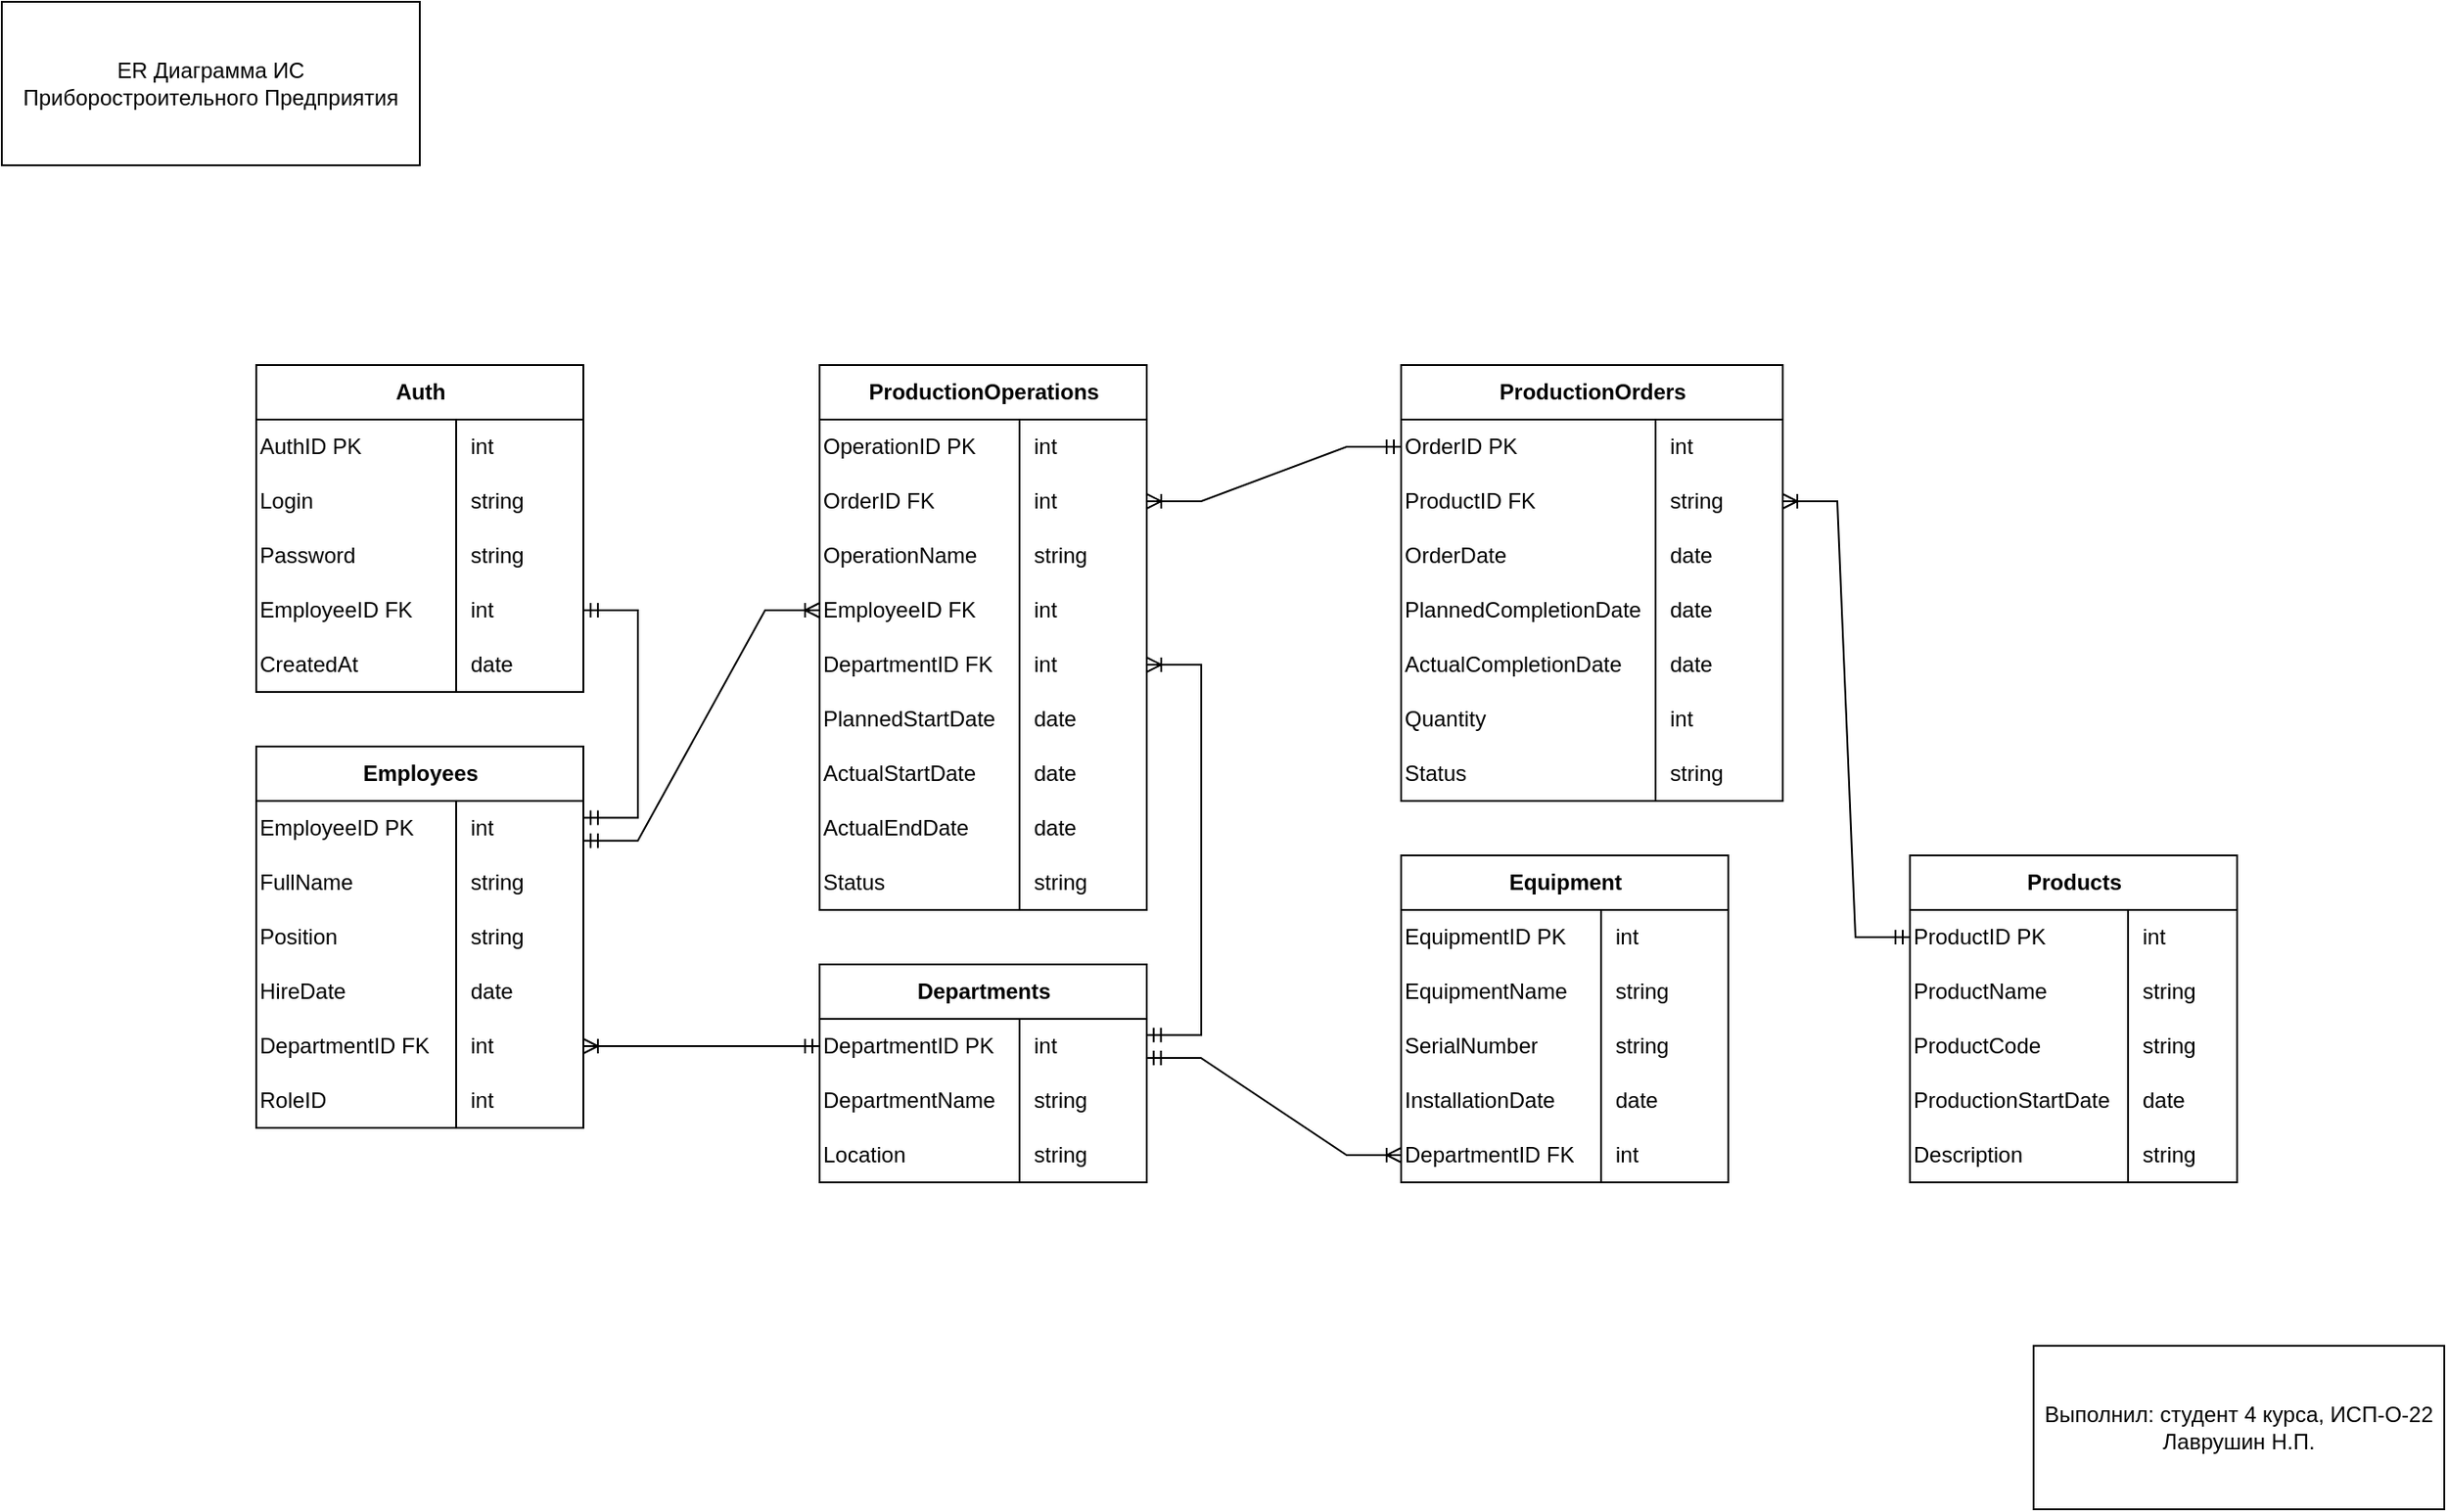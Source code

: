 <mxfile version="24.5.3" type="device">
  <diagram name="ER" id="FtGAOjCVQ_78JlkdHWpW">
    <mxGraphModel dx="2140" dy="2418" grid="1" gridSize="10" guides="1" tooltips="1" connect="1" arrows="1" fold="1" page="1" pageScale="1" pageWidth="827" pageHeight="1169" math="0" shadow="0">
      <root>
        <mxCell id="0" />
        <mxCell id="1" parent="0" />
        <mxCell id="QnZyaLbpRyBntTbRNuHO-1" value="ER Диаграмма ИС Приборостроительного Предприятия" style="rounded=0;whiteSpace=wrap;html=1;" vertex="1" parent="1">
          <mxGeometry x="10" y="-10" width="230" height="90" as="geometry" />
        </mxCell>
        <mxCell id="QnZyaLbpRyBntTbRNuHO-2" value="Выполнил: студент 4 курса, ИСП-О-22 Лаврушин Н.П." style="rounded=0;whiteSpace=wrap;html=1;" vertex="1" parent="1">
          <mxGeometry x="1128" y="730" width="226" height="90" as="geometry" />
        </mxCell>
        <mxCell id="QnZyaLbpRyBntTbRNuHO-3" value="Employees" style="shape=table;startSize=30;container=1;collapsible=1;childLayout=tableLayout;fixedRows=1;rowLines=0;fontStyle=1;align=center;resizeLast=1;html=1;" vertex="1" parent="1">
          <mxGeometry x="150" y="400" width="180" height="210" as="geometry" />
        </mxCell>
        <mxCell id="QnZyaLbpRyBntTbRNuHO-7" value="" style="shape=tableRow;horizontal=0;startSize=0;swimlaneHead=0;swimlaneBody=0;fillColor=none;collapsible=0;dropTarget=0;points=[[0,0.5],[1,0.5]];portConstraint=eastwest;top=0;left=0;right=0;bottom=0;" vertex="1" parent="QnZyaLbpRyBntTbRNuHO-3">
          <mxGeometry y="30" width="180" height="30" as="geometry" />
        </mxCell>
        <mxCell id="QnZyaLbpRyBntTbRNuHO-8" value="EmployeeID PK" style="shape=partialRectangle;connectable=0;fillColor=none;top=0;left=0;bottom=0;right=0;editable=1;overflow=hidden;whiteSpace=wrap;html=1;align=left;" vertex="1" parent="QnZyaLbpRyBntTbRNuHO-7">
          <mxGeometry width="110" height="30" as="geometry">
            <mxRectangle width="110" height="30" as="alternateBounds" />
          </mxGeometry>
        </mxCell>
        <mxCell id="QnZyaLbpRyBntTbRNuHO-9" value="int" style="shape=partialRectangle;connectable=0;fillColor=none;top=0;left=0;bottom=0;right=0;align=left;spacingLeft=6;overflow=hidden;whiteSpace=wrap;html=1;" vertex="1" parent="QnZyaLbpRyBntTbRNuHO-7">
          <mxGeometry x="110" width="70" height="30" as="geometry">
            <mxRectangle width="70" height="30" as="alternateBounds" />
          </mxGeometry>
        </mxCell>
        <mxCell id="QnZyaLbpRyBntTbRNuHO-10" value="" style="shape=tableRow;horizontal=0;startSize=0;swimlaneHead=0;swimlaneBody=0;fillColor=none;collapsible=0;dropTarget=0;points=[[0,0.5],[1,0.5]];portConstraint=eastwest;top=0;left=0;right=0;bottom=0;" vertex="1" parent="QnZyaLbpRyBntTbRNuHO-3">
          <mxGeometry y="60" width="180" height="30" as="geometry" />
        </mxCell>
        <mxCell id="QnZyaLbpRyBntTbRNuHO-11" value="FullName" style="shape=partialRectangle;connectable=0;fillColor=none;top=0;left=0;bottom=0;right=0;editable=1;overflow=hidden;whiteSpace=wrap;html=1;align=left;" vertex="1" parent="QnZyaLbpRyBntTbRNuHO-10">
          <mxGeometry width="110" height="30" as="geometry">
            <mxRectangle width="110" height="30" as="alternateBounds" />
          </mxGeometry>
        </mxCell>
        <mxCell id="QnZyaLbpRyBntTbRNuHO-12" value="string" style="shape=partialRectangle;connectable=0;fillColor=none;top=0;left=0;bottom=0;right=0;align=left;spacingLeft=6;overflow=hidden;whiteSpace=wrap;html=1;" vertex="1" parent="QnZyaLbpRyBntTbRNuHO-10">
          <mxGeometry x="110" width="70" height="30" as="geometry">
            <mxRectangle width="70" height="30" as="alternateBounds" />
          </mxGeometry>
        </mxCell>
        <mxCell id="QnZyaLbpRyBntTbRNuHO-13" value="" style="shape=tableRow;horizontal=0;startSize=0;swimlaneHead=0;swimlaneBody=0;fillColor=none;collapsible=0;dropTarget=0;points=[[0,0.5],[1,0.5]];portConstraint=eastwest;top=0;left=0;right=0;bottom=0;" vertex="1" parent="QnZyaLbpRyBntTbRNuHO-3">
          <mxGeometry y="90" width="180" height="30" as="geometry" />
        </mxCell>
        <mxCell id="QnZyaLbpRyBntTbRNuHO-14" value="Position" style="shape=partialRectangle;connectable=0;fillColor=none;top=0;left=0;bottom=0;right=0;editable=1;overflow=hidden;whiteSpace=wrap;html=1;align=left;" vertex="1" parent="QnZyaLbpRyBntTbRNuHO-13">
          <mxGeometry width="110" height="30" as="geometry">
            <mxRectangle width="110" height="30" as="alternateBounds" />
          </mxGeometry>
        </mxCell>
        <mxCell id="QnZyaLbpRyBntTbRNuHO-15" value="string" style="shape=partialRectangle;connectable=0;fillColor=none;top=0;left=0;bottom=0;right=0;align=left;spacingLeft=6;overflow=hidden;whiteSpace=wrap;html=1;" vertex="1" parent="QnZyaLbpRyBntTbRNuHO-13">
          <mxGeometry x="110" width="70" height="30" as="geometry">
            <mxRectangle width="70" height="30" as="alternateBounds" />
          </mxGeometry>
        </mxCell>
        <mxCell id="QnZyaLbpRyBntTbRNuHO-16" value="" style="shape=tableRow;horizontal=0;startSize=0;swimlaneHead=0;swimlaneBody=0;fillColor=none;collapsible=0;dropTarget=0;points=[[0,0.5],[1,0.5]];portConstraint=eastwest;top=0;left=0;right=0;bottom=0;" vertex="1" parent="QnZyaLbpRyBntTbRNuHO-3">
          <mxGeometry y="120" width="180" height="30" as="geometry" />
        </mxCell>
        <mxCell id="QnZyaLbpRyBntTbRNuHO-17" value="HireDate" style="shape=partialRectangle;connectable=0;fillColor=none;top=0;left=0;bottom=0;right=0;editable=1;overflow=hidden;whiteSpace=wrap;html=1;align=left;" vertex="1" parent="QnZyaLbpRyBntTbRNuHO-16">
          <mxGeometry width="110" height="30" as="geometry">
            <mxRectangle width="110" height="30" as="alternateBounds" />
          </mxGeometry>
        </mxCell>
        <mxCell id="QnZyaLbpRyBntTbRNuHO-18" value="date" style="shape=partialRectangle;connectable=0;fillColor=none;top=0;left=0;bottom=0;right=0;align=left;spacingLeft=6;overflow=hidden;whiteSpace=wrap;html=1;" vertex="1" parent="QnZyaLbpRyBntTbRNuHO-16">
          <mxGeometry x="110" width="70" height="30" as="geometry">
            <mxRectangle width="70" height="30" as="alternateBounds" />
          </mxGeometry>
        </mxCell>
        <mxCell id="QnZyaLbpRyBntTbRNuHO-19" value="" style="shape=tableRow;horizontal=0;startSize=0;swimlaneHead=0;swimlaneBody=0;fillColor=none;collapsible=0;dropTarget=0;points=[[0,0.5],[1,0.5]];portConstraint=eastwest;top=0;left=0;right=0;bottom=0;" vertex="1" parent="QnZyaLbpRyBntTbRNuHO-3">
          <mxGeometry y="150" width="180" height="30" as="geometry" />
        </mxCell>
        <mxCell id="QnZyaLbpRyBntTbRNuHO-20" value="DepartmentID FK" style="shape=partialRectangle;connectable=0;fillColor=none;top=0;left=0;bottom=0;right=0;editable=1;overflow=hidden;whiteSpace=wrap;html=1;align=left;" vertex="1" parent="QnZyaLbpRyBntTbRNuHO-19">
          <mxGeometry width="110" height="30" as="geometry">
            <mxRectangle width="110" height="30" as="alternateBounds" />
          </mxGeometry>
        </mxCell>
        <mxCell id="QnZyaLbpRyBntTbRNuHO-21" value="int" style="shape=partialRectangle;connectable=0;fillColor=none;top=0;left=0;bottom=0;right=0;align=left;spacingLeft=6;overflow=hidden;whiteSpace=wrap;html=1;" vertex="1" parent="QnZyaLbpRyBntTbRNuHO-19">
          <mxGeometry x="110" width="70" height="30" as="geometry">
            <mxRectangle width="70" height="30" as="alternateBounds" />
          </mxGeometry>
        </mxCell>
        <mxCell id="QnZyaLbpRyBntTbRNuHO-22" value="" style="shape=tableRow;horizontal=0;startSize=0;swimlaneHead=0;swimlaneBody=0;fillColor=none;collapsible=0;dropTarget=0;points=[[0,0.5],[1,0.5]];portConstraint=eastwest;top=0;left=0;right=0;bottom=0;" vertex="1" parent="QnZyaLbpRyBntTbRNuHO-3">
          <mxGeometry y="180" width="180" height="30" as="geometry" />
        </mxCell>
        <mxCell id="QnZyaLbpRyBntTbRNuHO-23" value="RoleID" style="shape=partialRectangle;connectable=0;fillColor=none;top=0;left=0;bottom=0;right=0;editable=1;overflow=hidden;whiteSpace=wrap;html=1;align=left;" vertex="1" parent="QnZyaLbpRyBntTbRNuHO-22">
          <mxGeometry width="110" height="30" as="geometry">
            <mxRectangle width="110" height="30" as="alternateBounds" />
          </mxGeometry>
        </mxCell>
        <mxCell id="QnZyaLbpRyBntTbRNuHO-24" value="int" style="shape=partialRectangle;connectable=0;fillColor=none;top=0;left=0;bottom=0;right=0;align=left;spacingLeft=6;overflow=hidden;whiteSpace=wrap;html=1;" vertex="1" parent="QnZyaLbpRyBntTbRNuHO-22">
          <mxGeometry x="110" width="70" height="30" as="geometry">
            <mxRectangle width="70" height="30" as="alternateBounds" />
          </mxGeometry>
        </mxCell>
        <mxCell id="QnZyaLbpRyBntTbRNuHO-25" value="Auth" style="shape=table;startSize=30;container=1;collapsible=1;childLayout=tableLayout;fixedRows=1;rowLines=0;fontStyle=1;align=center;resizeLast=1;html=1;" vertex="1" parent="1">
          <mxGeometry x="150" y="190" width="180" height="180" as="geometry" />
        </mxCell>
        <mxCell id="QnZyaLbpRyBntTbRNuHO-26" value="" style="shape=tableRow;horizontal=0;startSize=0;swimlaneHead=0;swimlaneBody=0;fillColor=none;collapsible=0;dropTarget=0;points=[[0,0.5],[1,0.5]];portConstraint=eastwest;top=0;left=0;right=0;bottom=0;" vertex="1" parent="QnZyaLbpRyBntTbRNuHO-25">
          <mxGeometry y="30" width="180" height="30" as="geometry" />
        </mxCell>
        <mxCell id="QnZyaLbpRyBntTbRNuHO-27" value="AuthID PK" style="shape=partialRectangle;connectable=0;fillColor=none;top=0;left=0;bottom=0;right=0;editable=1;overflow=hidden;whiteSpace=wrap;html=1;align=left;" vertex="1" parent="QnZyaLbpRyBntTbRNuHO-26">
          <mxGeometry width="110" height="30" as="geometry">
            <mxRectangle width="110" height="30" as="alternateBounds" />
          </mxGeometry>
        </mxCell>
        <mxCell id="QnZyaLbpRyBntTbRNuHO-28" value="int" style="shape=partialRectangle;connectable=0;fillColor=none;top=0;left=0;bottom=0;right=0;align=left;spacingLeft=6;overflow=hidden;whiteSpace=wrap;html=1;" vertex="1" parent="QnZyaLbpRyBntTbRNuHO-26">
          <mxGeometry x="110" width="70" height="30" as="geometry">
            <mxRectangle width="70" height="30" as="alternateBounds" />
          </mxGeometry>
        </mxCell>
        <mxCell id="QnZyaLbpRyBntTbRNuHO-29" value="" style="shape=tableRow;horizontal=0;startSize=0;swimlaneHead=0;swimlaneBody=0;fillColor=none;collapsible=0;dropTarget=0;points=[[0,0.5],[1,0.5]];portConstraint=eastwest;top=0;left=0;right=0;bottom=0;" vertex="1" parent="QnZyaLbpRyBntTbRNuHO-25">
          <mxGeometry y="60" width="180" height="30" as="geometry" />
        </mxCell>
        <mxCell id="QnZyaLbpRyBntTbRNuHO-30" value="Login" style="shape=partialRectangle;connectable=0;fillColor=none;top=0;left=0;bottom=0;right=0;editable=1;overflow=hidden;whiteSpace=wrap;html=1;align=left;" vertex="1" parent="QnZyaLbpRyBntTbRNuHO-29">
          <mxGeometry width="110" height="30" as="geometry">
            <mxRectangle width="110" height="30" as="alternateBounds" />
          </mxGeometry>
        </mxCell>
        <mxCell id="QnZyaLbpRyBntTbRNuHO-31" value="string" style="shape=partialRectangle;connectable=0;fillColor=none;top=0;left=0;bottom=0;right=0;align=left;spacingLeft=6;overflow=hidden;whiteSpace=wrap;html=1;" vertex="1" parent="QnZyaLbpRyBntTbRNuHO-29">
          <mxGeometry x="110" width="70" height="30" as="geometry">
            <mxRectangle width="70" height="30" as="alternateBounds" />
          </mxGeometry>
        </mxCell>
        <mxCell id="QnZyaLbpRyBntTbRNuHO-32" value="" style="shape=tableRow;horizontal=0;startSize=0;swimlaneHead=0;swimlaneBody=0;fillColor=none;collapsible=0;dropTarget=0;points=[[0,0.5],[1,0.5]];portConstraint=eastwest;top=0;left=0;right=0;bottom=0;" vertex="1" parent="QnZyaLbpRyBntTbRNuHO-25">
          <mxGeometry y="90" width="180" height="30" as="geometry" />
        </mxCell>
        <mxCell id="QnZyaLbpRyBntTbRNuHO-33" value="Password" style="shape=partialRectangle;connectable=0;fillColor=none;top=0;left=0;bottom=0;right=0;editable=1;overflow=hidden;whiteSpace=wrap;html=1;align=left;" vertex="1" parent="QnZyaLbpRyBntTbRNuHO-32">
          <mxGeometry width="110" height="30" as="geometry">
            <mxRectangle width="110" height="30" as="alternateBounds" />
          </mxGeometry>
        </mxCell>
        <mxCell id="QnZyaLbpRyBntTbRNuHO-34" value="string" style="shape=partialRectangle;connectable=0;fillColor=none;top=0;left=0;bottom=0;right=0;align=left;spacingLeft=6;overflow=hidden;whiteSpace=wrap;html=1;" vertex="1" parent="QnZyaLbpRyBntTbRNuHO-32">
          <mxGeometry x="110" width="70" height="30" as="geometry">
            <mxRectangle width="70" height="30" as="alternateBounds" />
          </mxGeometry>
        </mxCell>
        <mxCell id="QnZyaLbpRyBntTbRNuHO-35" value="" style="shape=tableRow;horizontal=0;startSize=0;swimlaneHead=0;swimlaneBody=0;fillColor=none;collapsible=0;dropTarget=0;points=[[0,0.5],[1,0.5]];portConstraint=eastwest;top=0;left=0;right=0;bottom=0;" vertex="1" parent="QnZyaLbpRyBntTbRNuHO-25">
          <mxGeometry y="120" width="180" height="30" as="geometry" />
        </mxCell>
        <mxCell id="QnZyaLbpRyBntTbRNuHO-36" value="EmployeeID FK" style="shape=partialRectangle;connectable=0;fillColor=none;top=0;left=0;bottom=0;right=0;editable=1;overflow=hidden;whiteSpace=wrap;html=1;align=left;" vertex="1" parent="QnZyaLbpRyBntTbRNuHO-35">
          <mxGeometry width="110" height="30" as="geometry">
            <mxRectangle width="110" height="30" as="alternateBounds" />
          </mxGeometry>
        </mxCell>
        <mxCell id="QnZyaLbpRyBntTbRNuHO-37" value="int" style="shape=partialRectangle;connectable=0;fillColor=none;top=0;left=0;bottom=0;right=0;align=left;spacingLeft=6;overflow=hidden;whiteSpace=wrap;html=1;" vertex="1" parent="QnZyaLbpRyBntTbRNuHO-35">
          <mxGeometry x="110" width="70" height="30" as="geometry">
            <mxRectangle width="70" height="30" as="alternateBounds" />
          </mxGeometry>
        </mxCell>
        <mxCell id="QnZyaLbpRyBntTbRNuHO-38" value="" style="shape=tableRow;horizontal=0;startSize=0;swimlaneHead=0;swimlaneBody=0;fillColor=none;collapsible=0;dropTarget=0;points=[[0,0.5],[1,0.5]];portConstraint=eastwest;top=0;left=0;right=0;bottom=0;" vertex="1" parent="QnZyaLbpRyBntTbRNuHO-25">
          <mxGeometry y="150" width="180" height="30" as="geometry" />
        </mxCell>
        <mxCell id="QnZyaLbpRyBntTbRNuHO-39" value="CreatedAt" style="shape=partialRectangle;connectable=0;fillColor=none;top=0;left=0;bottom=0;right=0;editable=1;overflow=hidden;whiteSpace=wrap;html=1;align=left;" vertex="1" parent="QnZyaLbpRyBntTbRNuHO-38">
          <mxGeometry width="110" height="30" as="geometry">
            <mxRectangle width="110" height="30" as="alternateBounds" />
          </mxGeometry>
        </mxCell>
        <mxCell id="QnZyaLbpRyBntTbRNuHO-40" value="date" style="shape=partialRectangle;connectable=0;fillColor=none;top=0;left=0;bottom=0;right=0;align=left;spacingLeft=6;overflow=hidden;whiteSpace=wrap;html=1;" vertex="1" parent="QnZyaLbpRyBntTbRNuHO-38">
          <mxGeometry x="110" width="70" height="30" as="geometry">
            <mxRectangle width="70" height="30" as="alternateBounds" />
          </mxGeometry>
        </mxCell>
        <mxCell id="QnZyaLbpRyBntTbRNuHO-44" value="Departments" style="shape=table;startSize=30;container=1;collapsible=1;childLayout=tableLayout;fixedRows=1;rowLines=0;fontStyle=1;align=center;resizeLast=1;html=1;" vertex="1" parent="1">
          <mxGeometry x="460" y="520" width="180" height="120" as="geometry" />
        </mxCell>
        <mxCell id="QnZyaLbpRyBntTbRNuHO-45" value="" style="shape=tableRow;horizontal=0;startSize=0;swimlaneHead=0;swimlaneBody=0;fillColor=none;collapsible=0;dropTarget=0;points=[[0,0.5],[1,0.5]];portConstraint=eastwest;top=0;left=0;right=0;bottom=0;" vertex="1" parent="QnZyaLbpRyBntTbRNuHO-44">
          <mxGeometry y="30" width="180" height="30" as="geometry" />
        </mxCell>
        <mxCell id="QnZyaLbpRyBntTbRNuHO-46" value="DepartmentID PK" style="shape=partialRectangle;connectable=0;fillColor=none;top=0;left=0;bottom=0;right=0;editable=1;overflow=hidden;whiteSpace=wrap;html=1;align=left;" vertex="1" parent="QnZyaLbpRyBntTbRNuHO-45">
          <mxGeometry width="110" height="30" as="geometry">
            <mxRectangle width="110" height="30" as="alternateBounds" />
          </mxGeometry>
        </mxCell>
        <mxCell id="QnZyaLbpRyBntTbRNuHO-47" value="int" style="shape=partialRectangle;connectable=0;fillColor=none;top=0;left=0;bottom=0;right=0;align=left;spacingLeft=6;overflow=hidden;whiteSpace=wrap;html=1;" vertex="1" parent="QnZyaLbpRyBntTbRNuHO-45">
          <mxGeometry x="110" width="70" height="30" as="geometry">
            <mxRectangle width="70" height="30" as="alternateBounds" />
          </mxGeometry>
        </mxCell>
        <mxCell id="QnZyaLbpRyBntTbRNuHO-48" value="" style="shape=tableRow;horizontal=0;startSize=0;swimlaneHead=0;swimlaneBody=0;fillColor=none;collapsible=0;dropTarget=0;points=[[0,0.5],[1,0.5]];portConstraint=eastwest;top=0;left=0;right=0;bottom=0;" vertex="1" parent="QnZyaLbpRyBntTbRNuHO-44">
          <mxGeometry y="60" width="180" height="30" as="geometry" />
        </mxCell>
        <mxCell id="QnZyaLbpRyBntTbRNuHO-49" value="DepartmentName" style="shape=partialRectangle;connectable=0;fillColor=none;top=0;left=0;bottom=0;right=0;editable=1;overflow=hidden;whiteSpace=wrap;html=1;align=left;" vertex="1" parent="QnZyaLbpRyBntTbRNuHO-48">
          <mxGeometry width="110" height="30" as="geometry">
            <mxRectangle width="110" height="30" as="alternateBounds" />
          </mxGeometry>
        </mxCell>
        <mxCell id="QnZyaLbpRyBntTbRNuHO-50" value="string" style="shape=partialRectangle;connectable=0;fillColor=none;top=0;left=0;bottom=0;right=0;align=left;spacingLeft=6;overflow=hidden;whiteSpace=wrap;html=1;" vertex="1" parent="QnZyaLbpRyBntTbRNuHO-48">
          <mxGeometry x="110" width="70" height="30" as="geometry">
            <mxRectangle width="70" height="30" as="alternateBounds" />
          </mxGeometry>
        </mxCell>
        <mxCell id="QnZyaLbpRyBntTbRNuHO-51" value="" style="shape=tableRow;horizontal=0;startSize=0;swimlaneHead=0;swimlaneBody=0;fillColor=none;collapsible=0;dropTarget=0;points=[[0,0.5],[1,0.5]];portConstraint=eastwest;top=0;left=0;right=0;bottom=0;" vertex="1" parent="QnZyaLbpRyBntTbRNuHO-44">
          <mxGeometry y="90" width="180" height="30" as="geometry" />
        </mxCell>
        <mxCell id="QnZyaLbpRyBntTbRNuHO-52" value="Location" style="shape=partialRectangle;connectable=0;fillColor=none;top=0;left=0;bottom=0;right=0;editable=1;overflow=hidden;whiteSpace=wrap;html=1;align=left;" vertex="1" parent="QnZyaLbpRyBntTbRNuHO-51">
          <mxGeometry width="110" height="30" as="geometry">
            <mxRectangle width="110" height="30" as="alternateBounds" />
          </mxGeometry>
        </mxCell>
        <mxCell id="QnZyaLbpRyBntTbRNuHO-53" value="string" style="shape=partialRectangle;connectable=0;fillColor=none;top=0;left=0;bottom=0;right=0;align=left;spacingLeft=6;overflow=hidden;whiteSpace=wrap;html=1;" vertex="1" parent="QnZyaLbpRyBntTbRNuHO-51">
          <mxGeometry x="110" width="70" height="30" as="geometry">
            <mxRectangle width="70" height="30" as="alternateBounds" />
          </mxGeometry>
        </mxCell>
        <mxCell id="QnZyaLbpRyBntTbRNuHO-63" value="ProductionOperations" style="shape=table;startSize=30;container=1;collapsible=1;childLayout=tableLayout;fixedRows=1;rowLines=0;fontStyle=1;align=center;resizeLast=1;html=1;" vertex="1" parent="1">
          <mxGeometry x="460" y="190" width="180" height="300" as="geometry" />
        </mxCell>
        <mxCell id="QnZyaLbpRyBntTbRNuHO-64" value="" style="shape=tableRow;horizontal=0;startSize=0;swimlaneHead=0;swimlaneBody=0;fillColor=none;collapsible=0;dropTarget=0;points=[[0,0.5],[1,0.5]];portConstraint=eastwest;top=0;left=0;right=0;bottom=0;" vertex="1" parent="QnZyaLbpRyBntTbRNuHO-63">
          <mxGeometry y="30" width="180" height="30" as="geometry" />
        </mxCell>
        <mxCell id="QnZyaLbpRyBntTbRNuHO-65" value="OperationID PK" style="shape=partialRectangle;connectable=0;fillColor=none;top=0;left=0;bottom=0;right=0;editable=1;overflow=hidden;whiteSpace=wrap;html=1;align=left;" vertex="1" parent="QnZyaLbpRyBntTbRNuHO-64">
          <mxGeometry width="110" height="30" as="geometry">
            <mxRectangle width="110" height="30" as="alternateBounds" />
          </mxGeometry>
        </mxCell>
        <mxCell id="QnZyaLbpRyBntTbRNuHO-66" value="int" style="shape=partialRectangle;connectable=0;fillColor=none;top=0;left=0;bottom=0;right=0;align=left;spacingLeft=6;overflow=hidden;whiteSpace=wrap;html=1;" vertex="1" parent="QnZyaLbpRyBntTbRNuHO-64">
          <mxGeometry x="110" width="70" height="30" as="geometry">
            <mxRectangle width="70" height="30" as="alternateBounds" />
          </mxGeometry>
        </mxCell>
        <mxCell id="QnZyaLbpRyBntTbRNuHO-67" value="" style="shape=tableRow;horizontal=0;startSize=0;swimlaneHead=0;swimlaneBody=0;fillColor=none;collapsible=0;dropTarget=0;points=[[0,0.5],[1,0.5]];portConstraint=eastwest;top=0;left=0;right=0;bottom=0;" vertex="1" parent="QnZyaLbpRyBntTbRNuHO-63">
          <mxGeometry y="60" width="180" height="30" as="geometry" />
        </mxCell>
        <mxCell id="QnZyaLbpRyBntTbRNuHO-68" value="OrderID FK" style="shape=partialRectangle;connectable=0;fillColor=none;top=0;left=0;bottom=0;right=0;editable=1;overflow=hidden;whiteSpace=wrap;html=1;align=left;" vertex="1" parent="QnZyaLbpRyBntTbRNuHO-67">
          <mxGeometry width="110" height="30" as="geometry">
            <mxRectangle width="110" height="30" as="alternateBounds" />
          </mxGeometry>
        </mxCell>
        <mxCell id="QnZyaLbpRyBntTbRNuHO-69" value="int" style="shape=partialRectangle;connectable=0;fillColor=none;top=0;left=0;bottom=0;right=0;align=left;spacingLeft=6;overflow=hidden;whiteSpace=wrap;html=1;" vertex="1" parent="QnZyaLbpRyBntTbRNuHO-67">
          <mxGeometry x="110" width="70" height="30" as="geometry">
            <mxRectangle width="70" height="30" as="alternateBounds" />
          </mxGeometry>
        </mxCell>
        <mxCell id="QnZyaLbpRyBntTbRNuHO-70" value="" style="shape=tableRow;horizontal=0;startSize=0;swimlaneHead=0;swimlaneBody=0;fillColor=none;collapsible=0;dropTarget=0;points=[[0,0.5],[1,0.5]];portConstraint=eastwest;top=0;left=0;right=0;bottom=0;" vertex="1" parent="QnZyaLbpRyBntTbRNuHO-63">
          <mxGeometry y="90" width="180" height="30" as="geometry" />
        </mxCell>
        <mxCell id="QnZyaLbpRyBntTbRNuHO-71" value="OperationName" style="shape=partialRectangle;connectable=0;fillColor=none;top=0;left=0;bottom=0;right=0;editable=1;overflow=hidden;whiteSpace=wrap;html=1;align=left;" vertex="1" parent="QnZyaLbpRyBntTbRNuHO-70">
          <mxGeometry width="110" height="30" as="geometry">
            <mxRectangle width="110" height="30" as="alternateBounds" />
          </mxGeometry>
        </mxCell>
        <mxCell id="QnZyaLbpRyBntTbRNuHO-72" value="string" style="shape=partialRectangle;connectable=0;fillColor=none;top=0;left=0;bottom=0;right=0;align=left;spacingLeft=6;overflow=hidden;whiteSpace=wrap;html=1;" vertex="1" parent="QnZyaLbpRyBntTbRNuHO-70">
          <mxGeometry x="110" width="70" height="30" as="geometry">
            <mxRectangle width="70" height="30" as="alternateBounds" />
          </mxGeometry>
        </mxCell>
        <mxCell id="QnZyaLbpRyBntTbRNuHO-73" value="" style="shape=tableRow;horizontal=0;startSize=0;swimlaneHead=0;swimlaneBody=0;fillColor=none;collapsible=0;dropTarget=0;points=[[0,0.5],[1,0.5]];portConstraint=eastwest;top=0;left=0;right=0;bottom=0;" vertex="1" parent="QnZyaLbpRyBntTbRNuHO-63">
          <mxGeometry y="120" width="180" height="30" as="geometry" />
        </mxCell>
        <mxCell id="QnZyaLbpRyBntTbRNuHO-74" value="EmployeeID FK" style="shape=partialRectangle;connectable=0;fillColor=none;top=0;left=0;bottom=0;right=0;editable=1;overflow=hidden;whiteSpace=wrap;html=1;align=left;" vertex="1" parent="QnZyaLbpRyBntTbRNuHO-73">
          <mxGeometry width="110" height="30" as="geometry">
            <mxRectangle width="110" height="30" as="alternateBounds" />
          </mxGeometry>
        </mxCell>
        <mxCell id="QnZyaLbpRyBntTbRNuHO-75" value="int" style="shape=partialRectangle;connectable=0;fillColor=none;top=0;left=0;bottom=0;right=0;align=left;spacingLeft=6;overflow=hidden;whiteSpace=wrap;html=1;" vertex="1" parent="QnZyaLbpRyBntTbRNuHO-73">
          <mxGeometry x="110" width="70" height="30" as="geometry">
            <mxRectangle width="70" height="30" as="alternateBounds" />
          </mxGeometry>
        </mxCell>
        <mxCell id="QnZyaLbpRyBntTbRNuHO-76" value="" style="shape=tableRow;horizontal=0;startSize=0;swimlaneHead=0;swimlaneBody=0;fillColor=none;collapsible=0;dropTarget=0;points=[[0,0.5],[1,0.5]];portConstraint=eastwest;top=0;left=0;right=0;bottom=0;" vertex="1" parent="QnZyaLbpRyBntTbRNuHO-63">
          <mxGeometry y="150" width="180" height="30" as="geometry" />
        </mxCell>
        <mxCell id="QnZyaLbpRyBntTbRNuHO-77" value="DepartmentID FK" style="shape=partialRectangle;connectable=0;fillColor=none;top=0;left=0;bottom=0;right=0;editable=1;overflow=hidden;whiteSpace=wrap;html=1;align=left;" vertex="1" parent="QnZyaLbpRyBntTbRNuHO-76">
          <mxGeometry width="110" height="30" as="geometry">
            <mxRectangle width="110" height="30" as="alternateBounds" />
          </mxGeometry>
        </mxCell>
        <mxCell id="QnZyaLbpRyBntTbRNuHO-78" value="int" style="shape=partialRectangle;connectable=0;fillColor=none;top=0;left=0;bottom=0;right=0;align=left;spacingLeft=6;overflow=hidden;whiteSpace=wrap;html=1;" vertex="1" parent="QnZyaLbpRyBntTbRNuHO-76">
          <mxGeometry x="110" width="70" height="30" as="geometry">
            <mxRectangle width="70" height="30" as="alternateBounds" />
          </mxGeometry>
        </mxCell>
        <mxCell id="QnZyaLbpRyBntTbRNuHO-79" value="" style="shape=tableRow;horizontal=0;startSize=0;swimlaneHead=0;swimlaneBody=0;fillColor=none;collapsible=0;dropTarget=0;points=[[0,0.5],[1,0.5]];portConstraint=eastwest;top=0;left=0;right=0;bottom=0;" vertex="1" parent="QnZyaLbpRyBntTbRNuHO-63">
          <mxGeometry y="180" width="180" height="30" as="geometry" />
        </mxCell>
        <mxCell id="QnZyaLbpRyBntTbRNuHO-80" value="PlannedStartDate" style="shape=partialRectangle;connectable=0;fillColor=none;top=0;left=0;bottom=0;right=0;editable=1;overflow=hidden;whiteSpace=wrap;html=1;align=left;" vertex="1" parent="QnZyaLbpRyBntTbRNuHO-79">
          <mxGeometry width="110" height="30" as="geometry">
            <mxRectangle width="110" height="30" as="alternateBounds" />
          </mxGeometry>
        </mxCell>
        <mxCell id="QnZyaLbpRyBntTbRNuHO-81" value="date" style="shape=partialRectangle;connectable=0;fillColor=none;top=0;left=0;bottom=0;right=0;align=left;spacingLeft=6;overflow=hidden;whiteSpace=wrap;html=1;" vertex="1" parent="QnZyaLbpRyBntTbRNuHO-79">
          <mxGeometry x="110" width="70" height="30" as="geometry">
            <mxRectangle width="70" height="30" as="alternateBounds" />
          </mxGeometry>
        </mxCell>
        <mxCell id="QnZyaLbpRyBntTbRNuHO-82" value="" style="shape=tableRow;horizontal=0;startSize=0;swimlaneHead=0;swimlaneBody=0;fillColor=none;collapsible=0;dropTarget=0;points=[[0,0.5],[1,0.5]];portConstraint=eastwest;top=0;left=0;right=0;bottom=0;" vertex="1" parent="QnZyaLbpRyBntTbRNuHO-63">
          <mxGeometry y="210" width="180" height="30" as="geometry" />
        </mxCell>
        <mxCell id="QnZyaLbpRyBntTbRNuHO-83" value="ActualStartDate" style="shape=partialRectangle;connectable=0;fillColor=none;top=0;left=0;bottom=0;right=0;editable=1;overflow=hidden;whiteSpace=wrap;html=1;align=left;" vertex="1" parent="QnZyaLbpRyBntTbRNuHO-82">
          <mxGeometry width="110" height="30" as="geometry">
            <mxRectangle width="110" height="30" as="alternateBounds" />
          </mxGeometry>
        </mxCell>
        <mxCell id="QnZyaLbpRyBntTbRNuHO-84" value="date" style="shape=partialRectangle;connectable=0;fillColor=none;top=0;left=0;bottom=0;right=0;align=left;spacingLeft=6;overflow=hidden;whiteSpace=wrap;html=1;" vertex="1" parent="QnZyaLbpRyBntTbRNuHO-82">
          <mxGeometry x="110" width="70" height="30" as="geometry">
            <mxRectangle width="70" height="30" as="alternateBounds" />
          </mxGeometry>
        </mxCell>
        <mxCell id="QnZyaLbpRyBntTbRNuHO-85" value="" style="shape=tableRow;horizontal=0;startSize=0;swimlaneHead=0;swimlaneBody=0;fillColor=none;collapsible=0;dropTarget=0;points=[[0,0.5],[1,0.5]];portConstraint=eastwest;top=0;left=0;right=0;bottom=0;" vertex="1" parent="QnZyaLbpRyBntTbRNuHO-63">
          <mxGeometry y="240" width="180" height="30" as="geometry" />
        </mxCell>
        <mxCell id="QnZyaLbpRyBntTbRNuHO-86" value="ActualEndDate" style="shape=partialRectangle;connectable=0;fillColor=none;top=0;left=0;bottom=0;right=0;editable=1;overflow=hidden;whiteSpace=wrap;html=1;align=left;" vertex="1" parent="QnZyaLbpRyBntTbRNuHO-85">
          <mxGeometry width="110" height="30" as="geometry">
            <mxRectangle width="110" height="30" as="alternateBounds" />
          </mxGeometry>
        </mxCell>
        <mxCell id="QnZyaLbpRyBntTbRNuHO-87" value="date" style="shape=partialRectangle;connectable=0;fillColor=none;top=0;left=0;bottom=0;right=0;align=left;spacingLeft=6;overflow=hidden;whiteSpace=wrap;html=1;" vertex="1" parent="QnZyaLbpRyBntTbRNuHO-85">
          <mxGeometry x="110" width="70" height="30" as="geometry">
            <mxRectangle width="70" height="30" as="alternateBounds" />
          </mxGeometry>
        </mxCell>
        <mxCell id="QnZyaLbpRyBntTbRNuHO-88" value="" style="shape=tableRow;horizontal=0;startSize=0;swimlaneHead=0;swimlaneBody=0;fillColor=none;collapsible=0;dropTarget=0;points=[[0,0.5],[1,0.5]];portConstraint=eastwest;top=0;left=0;right=0;bottom=0;" vertex="1" parent="QnZyaLbpRyBntTbRNuHO-63">
          <mxGeometry y="270" width="180" height="30" as="geometry" />
        </mxCell>
        <mxCell id="QnZyaLbpRyBntTbRNuHO-89" value="Status" style="shape=partialRectangle;connectable=0;fillColor=none;top=0;left=0;bottom=0;right=0;editable=1;overflow=hidden;whiteSpace=wrap;html=1;align=left;" vertex="1" parent="QnZyaLbpRyBntTbRNuHO-88">
          <mxGeometry width="110" height="30" as="geometry">
            <mxRectangle width="110" height="30" as="alternateBounds" />
          </mxGeometry>
        </mxCell>
        <mxCell id="QnZyaLbpRyBntTbRNuHO-90" value="string" style="shape=partialRectangle;connectable=0;fillColor=none;top=0;left=0;bottom=0;right=0;align=left;spacingLeft=6;overflow=hidden;whiteSpace=wrap;html=1;" vertex="1" parent="QnZyaLbpRyBntTbRNuHO-88">
          <mxGeometry x="110" width="70" height="30" as="geometry">
            <mxRectangle width="70" height="30" as="alternateBounds" />
          </mxGeometry>
        </mxCell>
        <mxCell id="QnZyaLbpRyBntTbRNuHO-91" value="ProductionOrders" style="shape=table;startSize=30;container=1;collapsible=1;childLayout=tableLayout;fixedRows=1;rowLines=0;fontStyle=1;align=center;resizeLast=1;html=1;" vertex="1" parent="1">
          <mxGeometry x="780" y="190" width="210" height="240" as="geometry" />
        </mxCell>
        <mxCell id="QnZyaLbpRyBntTbRNuHO-92" value="" style="shape=tableRow;horizontal=0;startSize=0;swimlaneHead=0;swimlaneBody=0;fillColor=none;collapsible=0;dropTarget=0;points=[[0,0.5],[1,0.5]];portConstraint=eastwest;top=0;left=0;right=0;bottom=0;" vertex="1" parent="QnZyaLbpRyBntTbRNuHO-91">
          <mxGeometry y="30" width="210" height="30" as="geometry" />
        </mxCell>
        <mxCell id="QnZyaLbpRyBntTbRNuHO-93" value="OrderID PK" style="shape=partialRectangle;connectable=0;fillColor=none;top=0;left=0;bottom=0;right=0;editable=1;overflow=hidden;whiteSpace=wrap;html=1;align=left;" vertex="1" parent="QnZyaLbpRyBntTbRNuHO-92">
          <mxGeometry width="140" height="30" as="geometry">
            <mxRectangle width="140" height="30" as="alternateBounds" />
          </mxGeometry>
        </mxCell>
        <mxCell id="QnZyaLbpRyBntTbRNuHO-94" value="int" style="shape=partialRectangle;connectable=0;fillColor=none;top=0;left=0;bottom=0;right=0;align=left;spacingLeft=6;overflow=hidden;whiteSpace=wrap;html=1;" vertex="1" parent="QnZyaLbpRyBntTbRNuHO-92">
          <mxGeometry x="140" width="70" height="30" as="geometry">
            <mxRectangle width="70" height="30" as="alternateBounds" />
          </mxGeometry>
        </mxCell>
        <mxCell id="QnZyaLbpRyBntTbRNuHO-95" value="" style="shape=tableRow;horizontal=0;startSize=0;swimlaneHead=0;swimlaneBody=0;fillColor=none;collapsible=0;dropTarget=0;points=[[0,0.5],[1,0.5]];portConstraint=eastwest;top=0;left=0;right=0;bottom=0;" vertex="1" parent="QnZyaLbpRyBntTbRNuHO-91">
          <mxGeometry y="60" width="210" height="30" as="geometry" />
        </mxCell>
        <mxCell id="QnZyaLbpRyBntTbRNuHO-96" value="ProductID FK" style="shape=partialRectangle;connectable=0;fillColor=none;top=0;left=0;bottom=0;right=0;editable=1;overflow=hidden;whiteSpace=wrap;html=1;align=left;" vertex="1" parent="QnZyaLbpRyBntTbRNuHO-95">
          <mxGeometry width="140" height="30" as="geometry">
            <mxRectangle width="140" height="30" as="alternateBounds" />
          </mxGeometry>
        </mxCell>
        <mxCell id="QnZyaLbpRyBntTbRNuHO-97" value="string" style="shape=partialRectangle;connectable=0;fillColor=none;top=0;left=0;bottom=0;right=0;align=left;spacingLeft=6;overflow=hidden;whiteSpace=wrap;html=1;" vertex="1" parent="QnZyaLbpRyBntTbRNuHO-95">
          <mxGeometry x="140" width="70" height="30" as="geometry">
            <mxRectangle width="70" height="30" as="alternateBounds" />
          </mxGeometry>
        </mxCell>
        <mxCell id="QnZyaLbpRyBntTbRNuHO-98" value="" style="shape=tableRow;horizontal=0;startSize=0;swimlaneHead=0;swimlaneBody=0;fillColor=none;collapsible=0;dropTarget=0;points=[[0,0.5],[1,0.5]];portConstraint=eastwest;top=0;left=0;right=0;bottom=0;" vertex="1" parent="QnZyaLbpRyBntTbRNuHO-91">
          <mxGeometry y="90" width="210" height="30" as="geometry" />
        </mxCell>
        <mxCell id="QnZyaLbpRyBntTbRNuHO-99" value="OrderDate" style="shape=partialRectangle;connectable=0;fillColor=none;top=0;left=0;bottom=0;right=0;editable=1;overflow=hidden;whiteSpace=wrap;html=1;align=left;" vertex="1" parent="QnZyaLbpRyBntTbRNuHO-98">
          <mxGeometry width="140" height="30" as="geometry">
            <mxRectangle width="140" height="30" as="alternateBounds" />
          </mxGeometry>
        </mxCell>
        <mxCell id="QnZyaLbpRyBntTbRNuHO-100" value="date" style="shape=partialRectangle;connectable=0;fillColor=none;top=0;left=0;bottom=0;right=0;align=left;spacingLeft=6;overflow=hidden;whiteSpace=wrap;html=1;" vertex="1" parent="QnZyaLbpRyBntTbRNuHO-98">
          <mxGeometry x="140" width="70" height="30" as="geometry">
            <mxRectangle width="70" height="30" as="alternateBounds" />
          </mxGeometry>
        </mxCell>
        <mxCell id="QnZyaLbpRyBntTbRNuHO-101" value="" style="shape=tableRow;horizontal=0;startSize=0;swimlaneHead=0;swimlaneBody=0;fillColor=none;collapsible=0;dropTarget=0;points=[[0,0.5],[1,0.5]];portConstraint=eastwest;top=0;left=0;right=0;bottom=0;" vertex="1" parent="QnZyaLbpRyBntTbRNuHO-91">
          <mxGeometry y="120" width="210" height="30" as="geometry" />
        </mxCell>
        <mxCell id="QnZyaLbpRyBntTbRNuHO-102" value="PlannedCompletionDate" style="shape=partialRectangle;connectable=0;fillColor=none;top=0;left=0;bottom=0;right=0;editable=1;overflow=hidden;whiteSpace=wrap;html=1;align=left;" vertex="1" parent="QnZyaLbpRyBntTbRNuHO-101">
          <mxGeometry width="140" height="30" as="geometry">
            <mxRectangle width="140" height="30" as="alternateBounds" />
          </mxGeometry>
        </mxCell>
        <mxCell id="QnZyaLbpRyBntTbRNuHO-103" value="date" style="shape=partialRectangle;connectable=0;fillColor=none;top=0;left=0;bottom=0;right=0;align=left;spacingLeft=6;overflow=hidden;whiteSpace=wrap;html=1;" vertex="1" parent="QnZyaLbpRyBntTbRNuHO-101">
          <mxGeometry x="140" width="70" height="30" as="geometry">
            <mxRectangle width="70" height="30" as="alternateBounds" />
          </mxGeometry>
        </mxCell>
        <mxCell id="QnZyaLbpRyBntTbRNuHO-104" value="" style="shape=tableRow;horizontal=0;startSize=0;swimlaneHead=0;swimlaneBody=0;fillColor=none;collapsible=0;dropTarget=0;points=[[0,0.5],[1,0.5]];portConstraint=eastwest;top=0;left=0;right=0;bottom=0;" vertex="1" parent="QnZyaLbpRyBntTbRNuHO-91">
          <mxGeometry y="150" width="210" height="30" as="geometry" />
        </mxCell>
        <mxCell id="QnZyaLbpRyBntTbRNuHO-105" value="ActualCompletionDate" style="shape=partialRectangle;connectable=0;fillColor=none;top=0;left=0;bottom=0;right=0;editable=1;overflow=hidden;whiteSpace=wrap;html=1;align=left;" vertex="1" parent="QnZyaLbpRyBntTbRNuHO-104">
          <mxGeometry width="140" height="30" as="geometry">
            <mxRectangle width="140" height="30" as="alternateBounds" />
          </mxGeometry>
        </mxCell>
        <mxCell id="QnZyaLbpRyBntTbRNuHO-106" value="date" style="shape=partialRectangle;connectable=0;fillColor=none;top=0;left=0;bottom=0;right=0;align=left;spacingLeft=6;overflow=hidden;whiteSpace=wrap;html=1;" vertex="1" parent="QnZyaLbpRyBntTbRNuHO-104">
          <mxGeometry x="140" width="70" height="30" as="geometry">
            <mxRectangle width="70" height="30" as="alternateBounds" />
          </mxGeometry>
        </mxCell>
        <mxCell id="QnZyaLbpRyBntTbRNuHO-107" value="" style="shape=tableRow;horizontal=0;startSize=0;swimlaneHead=0;swimlaneBody=0;fillColor=none;collapsible=0;dropTarget=0;points=[[0,0.5],[1,0.5]];portConstraint=eastwest;top=0;left=0;right=0;bottom=0;" vertex="1" parent="QnZyaLbpRyBntTbRNuHO-91">
          <mxGeometry y="180" width="210" height="30" as="geometry" />
        </mxCell>
        <mxCell id="QnZyaLbpRyBntTbRNuHO-108" value="Quantity" style="shape=partialRectangle;connectable=0;fillColor=none;top=0;left=0;bottom=0;right=0;editable=1;overflow=hidden;whiteSpace=wrap;html=1;align=left;" vertex="1" parent="QnZyaLbpRyBntTbRNuHO-107">
          <mxGeometry width="140" height="30" as="geometry">
            <mxRectangle width="140" height="30" as="alternateBounds" />
          </mxGeometry>
        </mxCell>
        <mxCell id="QnZyaLbpRyBntTbRNuHO-109" value="int" style="shape=partialRectangle;connectable=0;fillColor=none;top=0;left=0;bottom=0;right=0;align=left;spacingLeft=6;overflow=hidden;whiteSpace=wrap;html=1;" vertex="1" parent="QnZyaLbpRyBntTbRNuHO-107">
          <mxGeometry x="140" width="70" height="30" as="geometry">
            <mxRectangle width="70" height="30" as="alternateBounds" />
          </mxGeometry>
        </mxCell>
        <mxCell id="QnZyaLbpRyBntTbRNuHO-110" value="" style="shape=tableRow;horizontal=0;startSize=0;swimlaneHead=0;swimlaneBody=0;fillColor=none;collapsible=0;dropTarget=0;points=[[0,0.5],[1,0.5]];portConstraint=eastwest;top=0;left=0;right=0;bottom=0;" vertex="1" parent="QnZyaLbpRyBntTbRNuHO-91">
          <mxGeometry y="210" width="210" height="30" as="geometry" />
        </mxCell>
        <mxCell id="QnZyaLbpRyBntTbRNuHO-111" value="Status" style="shape=partialRectangle;connectable=0;fillColor=none;top=0;left=0;bottom=0;right=0;editable=1;overflow=hidden;whiteSpace=wrap;html=1;align=left;" vertex="1" parent="QnZyaLbpRyBntTbRNuHO-110">
          <mxGeometry width="140" height="30" as="geometry">
            <mxRectangle width="140" height="30" as="alternateBounds" />
          </mxGeometry>
        </mxCell>
        <mxCell id="QnZyaLbpRyBntTbRNuHO-112" value="string" style="shape=partialRectangle;connectable=0;fillColor=none;top=0;left=0;bottom=0;right=0;align=left;spacingLeft=6;overflow=hidden;whiteSpace=wrap;html=1;" vertex="1" parent="QnZyaLbpRyBntTbRNuHO-110">
          <mxGeometry x="140" width="70" height="30" as="geometry">
            <mxRectangle width="70" height="30" as="alternateBounds" />
          </mxGeometry>
        </mxCell>
        <mxCell id="QnZyaLbpRyBntTbRNuHO-113" value="Products" style="shape=table;startSize=30;container=1;collapsible=1;childLayout=tableLayout;fixedRows=1;rowLines=0;fontStyle=1;align=center;resizeLast=1;html=1;" vertex="1" parent="1">
          <mxGeometry x="1060" y="460" width="180" height="180" as="geometry" />
        </mxCell>
        <mxCell id="QnZyaLbpRyBntTbRNuHO-114" value="" style="shape=tableRow;horizontal=0;startSize=0;swimlaneHead=0;swimlaneBody=0;fillColor=none;collapsible=0;dropTarget=0;points=[[0,0.5],[1,0.5]];portConstraint=eastwest;top=0;left=0;right=0;bottom=0;" vertex="1" parent="QnZyaLbpRyBntTbRNuHO-113">
          <mxGeometry y="30" width="180" height="30" as="geometry" />
        </mxCell>
        <mxCell id="QnZyaLbpRyBntTbRNuHO-115" value="ProductID PK" style="shape=partialRectangle;connectable=0;fillColor=none;top=0;left=0;bottom=0;right=0;editable=1;overflow=hidden;whiteSpace=wrap;html=1;align=left;" vertex="1" parent="QnZyaLbpRyBntTbRNuHO-114">
          <mxGeometry width="120" height="30" as="geometry">
            <mxRectangle width="120" height="30" as="alternateBounds" />
          </mxGeometry>
        </mxCell>
        <mxCell id="QnZyaLbpRyBntTbRNuHO-116" value="int" style="shape=partialRectangle;connectable=0;fillColor=none;top=0;left=0;bottom=0;right=0;align=left;spacingLeft=6;overflow=hidden;whiteSpace=wrap;html=1;" vertex="1" parent="QnZyaLbpRyBntTbRNuHO-114">
          <mxGeometry x="120" width="60" height="30" as="geometry">
            <mxRectangle width="60" height="30" as="alternateBounds" />
          </mxGeometry>
        </mxCell>
        <mxCell id="QnZyaLbpRyBntTbRNuHO-117" value="" style="shape=tableRow;horizontal=0;startSize=0;swimlaneHead=0;swimlaneBody=0;fillColor=none;collapsible=0;dropTarget=0;points=[[0,0.5],[1,0.5]];portConstraint=eastwest;top=0;left=0;right=0;bottom=0;" vertex="1" parent="QnZyaLbpRyBntTbRNuHO-113">
          <mxGeometry y="60" width="180" height="30" as="geometry" />
        </mxCell>
        <mxCell id="QnZyaLbpRyBntTbRNuHO-118" value="ProductName" style="shape=partialRectangle;connectable=0;fillColor=none;top=0;left=0;bottom=0;right=0;editable=1;overflow=hidden;whiteSpace=wrap;html=1;align=left;" vertex="1" parent="QnZyaLbpRyBntTbRNuHO-117">
          <mxGeometry width="120" height="30" as="geometry">
            <mxRectangle width="120" height="30" as="alternateBounds" />
          </mxGeometry>
        </mxCell>
        <mxCell id="QnZyaLbpRyBntTbRNuHO-119" value="string" style="shape=partialRectangle;connectable=0;fillColor=none;top=0;left=0;bottom=0;right=0;align=left;spacingLeft=6;overflow=hidden;whiteSpace=wrap;html=1;" vertex="1" parent="QnZyaLbpRyBntTbRNuHO-117">
          <mxGeometry x="120" width="60" height="30" as="geometry">
            <mxRectangle width="60" height="30" as="alternateBounds" />
          </mxGeometry>
        </mxCell>
        <mxCell id="QnZyaLbpRyBntTbRNuHO-120" value="" style="shape=tableRow;horizontal=0;startSize=0;swimlaneHead=0;swimlaneBody=0;fillColor=none;collapsible=0;dropTarget=0;points=[[0,0.5],[1,0.5]];portConstraint=eastwest;top=0;left=0;right=0;bottom=0;" vertex="1" parent="QnZyaLbpRyBntTbRNuHO-113">
          <mxGeometry y="90" width="180" height="30" as="geometry" />
        </mxCell>
        <mxCell id="QnZyaLbpRyBntTbRNuHO-121" value="ProductCode" style="shape=partialRectangle;connectable=0;fillColor=none;top=0;left=0;bottom=0;right=0;editable=1;overflow=hidden;whiteSpace=wrap;html=1;align=left;" vertex="1" parent="QnZyaLbpRyBntTbRNuHO-120">
          <mxGeometry width="120" height="30" as="geometry">
            <mxRectangle width="120" height="30" as="alternateBounds" />
          </mxGeometry>
        </mxCell>
        <mxCell id="QnZyaLbpRyBntTbRNuHO-122" value="string" style="shape=partialRectangle;connectable=0;fillColor=none;top=0;left=0;bottom=0;right=0;align=left;spacingLeft=6;overflow=hidden;whiteSpace=wrap;html=1;" vertex="1" parent="QnZyaLbpRyBntTbRNuHO-120">
          <mxGeometry x="120" width="60" height="30" as="geometry">
            <mxRectangle width="60" height="30" as="alternateBounds" />
          </mxGeometry>
        </mxCell>
        <mxCell id="QnZyaLbpRyBntTbRNuHO-123" value="" style="shape=tableRow;horizontal=0;startSize=0;swimlaneHead=0;swimlaneBody=0;fillColor=none;collapsible=0;dropTarget=0;points=[[0,0.5],[1,0.5]];portConstraint=eastwest;top=0;left=0;right=0;bottom=0;" vertex="1" parent="QnZyaLbpRyBntTbRNuHO-113">
          <mxGeometry y="120" width="180" height="30" as="geometry" />
        </mxCell>
        <mxCell id="QnZyaLbpRyBntTbRNuHO-124" value="ProductionStartDate" style="shape=partialRectangle;connectable=0;fillColor=none;top=0;left=0;bottom=0;right=0;editable=1;overflow=hidden;whiteSpace=wrap;html=1;align=left;" vertex="1" parent="QnZyaLbpRyBntTbRNuHO-123">
          <mxGeometry width="120" height="30" as="geometry">
            <mxRectangle width="120" height="30" as="alternateBounds" />
          </mxGeometry>
        </mxCell>
        <mxCell id="QnZyaLbpRyBntTbRNuHO-125" value="date" style="shape=partialRectangle;connectable=0;fillColor=none;top=0;left=0;bottom=0;right=0;align=left;spacingLeft=6;overflow=hidden;whiteSpace=wrap;html=1;" vertex="1" parent="QnZyaLbpRyBntTbRNuHO-123">
          <mxGeometry x="120" width="60" height="30" as="geometry">
            <mxRectangle width="60" height="30" as="alternateBounds" />
          </mxGeometry>
        </mxCell>
        <mxCell id="QnZyaLbpRyBntTbRNuHO-126" value="" style="shape=tableRow;horizontal=0;startSize=0;swimlaneHead=0;swimlaneBody=0;fillColor=none;collapsible=0;dropTarget=0;points=[[0,0.5],[1,0.5]];portConstraint=eastwest;top=0;left=0;right=0;bottom=0;" vertex="1" parent="QnZyaLbpRyBntTbRNuHO-113">
          <mxGeometry y="150" width="180" height="30" as="geometry" />
        </mxCell>
        <mxCell id="QnZyaLbpRyBntTbRNuHO-127" value="Description" style="shape=partialRectangle;connectable=0;fillColor=none;top=0;left=0;bottom=0;right=0;editable=1;overflow=hidden;whiteSpace=wrap;html=1;align=left;" vertex="1" parent="QnZyaLbpRyBntTbRNuHO-126">
          <mxGeometry width="120" height="30" as="geometry">
            <mxRectangle width="120" height="30" as="alternateBounds" />
          </mxGeometry>
        </mxCell>
        <mxCell id="QnZyaLbpRyBntTbRNuHO-128" value="string" style="shape=partialRectangle;connectable=0;fillColor=none;top=0;left=0;bottom=0;right=0;align=left;spacingLeft=6;overflow=hidden;whiteSpace=wrap;html=1;" vertex="1" parent="QnZyaLbpRyBntTbRNuHO-126">
          <mxGeometry x="120" width="60" height="30" as="geometry">
            <mxRectangle width="60" height="30" as="alternateBounds" />
          </mxGeometry>
        </mxCell>
        <mxCell id="QnZyaLbpRyBntTbRNuHO-135" value="Equipment" style="shape=table;startSize=30;container=1;collapsible=1;childLayout=tableLayout;fixedRows=1;rowLines=0;fontStyle=1;align=center;resizeLast=1;html=1;" vertex="1" parent="1">
          <mxGeometry x="780" y="460" width="180" height="180" as="geometry" />
        </mxCell>
        <mxCell id="QnZyaLbpRyBntTbRNuHO-136" value="" style="shape=tableRow;horizontal=0;startSize=0;swimlaneHead=0;swimlaneBody=0;fillColor=none;collapsible=0;dropTarget=0;points=[[0,0.5],[1,0.5]];portConstraint=eastwest;top=0;left=0;right=0;bottom=0;" vertex="1" parent="QnZyaLbpRyBntTbRNuHO-135">
          <mxGeometry y="30" width="180" height="30" as="geometry" />
        </mxCell>
        <mxCell id="QnZyaLbpRyBntTbRNuHO-137" value="EquipmentID PK" style="shape=partialRectangle;connectable=0;fillColor=none;top=0;left=0;bottom=0;right=0;editable=1;overflow=hidden;whiteSpace=wrap;html=1;align=left;" vertex="1" parent="QnZyaLbpRyBntTbRNuHO-136">
          <mxGeometry width="110" height="30" as="geometry">
            <mxRectangle width="110" height="30" as="alternateBounds" />
          </mxGeometry>
        </mxCell>
        <mxCell id="QnZyaLbpRyBntTbRNuHO-138" value="int" style="shape=partialRectangle;connectable=0;fillColor=none;top=0;left=0;bottom=0;right=0;align=left;spacingLeft=6;overflow=hidden;whiteSpace=wrap;html=1;" vertex="1" parent="QnZyaLbpRyBntTbRNuHO-136">
          <mxGeometry x="110" width="70" height="30" as="geometry">
            <mxRectangle width="70" height="30" as="alternateBounds" />
          </mxGeometry>
        </mxCell>
        <mxCell id="QnZyaLbpRyBntTbRNuHO-139" value="" style="shape=tableRow;horizontal=0;startSize=0;swimlaneHead=0;swimlaneBody=0;fillColor=none;collapsible=0;dropTarget=0;points=[[0,0.5],[1,0.5]];portConstraint=eastwest;top=0;left=0;right=0;bottom=0;" vertex="1" parent="QnZyaLbpRyBntTbRNuHO-135">
          <mxGeometry y="60" width="180" height="30" as="geometry" />
        </mxCell>
        <mxCell id="QnZyaLbpRyBntTbRNuHO-140" value="EquipmentName" style="shape=partialRectangle;connectable=0;fillColor=none;top=0;left=0;bottom=0;right=0;editable=1;overflow=hidden;whiteSpace=wrap;html=1;align=left;" vertex="1" parent="QnZyaLbpRyBntTbRNuHO-139">
          <mxGeometry width="110" height="30" as="geometry">
            <mxRectangle width="110" height="30" as="alternateBounds" />
          </mxGeometry>
        </mxCell>
        <mxCell id="QnZyaLbpRyBntTbRNuHO-141" value="string" style="shape=partialRectangle;connectable=0;fillColor=none;top=0;left=0;bottom=0;right=0;align=left;spacingLeft=6;overflow=hidden;whiteSpace=wrap;html=1;" vertex="1" parent="QnZyaLbpRyBntTbRNuHO-139">
          <mxGeometry x="110" width="70" height="30" as="geometry">
            <mxRectangle width="70" height="30" as="alternateBounds" />
          </mxGeometry>
        </mxCell>
        <mxCell id="QnZyaLbpRyBntTbRNuHO-142" value="" style="shape=tableRow;horizontal=0;startSize=0;swimlaneHead=0;swimlaneBody=0;fillColor=none;collapsible=0;dropTarget=0;points=[[0,0.5],[1,0.5]];portConstraint=eastwest;top=0;left=0;right=0;bottom=0;" vertex="1" parent="QnZyaLbpRyBntTbRNuHO-135">
          <mxGeometry y="90" width="180" height="30" as="geometry" />
        </mxCell>
        <mxCell id="QnZyaLbpRyBntTbRNuHO-143" value="SerialNumber" style="shape=partialRectangle;connectable=0;fillColor=none;top=0;left=0;bottom=0;right=0;editable=1;overflow=hidden;whiteSpace=wrap;html=1;align=left;" vertex="1" parent="QnZyaLbpRyBntTbRNuHO-142">
          <mxGeometry width="110" height="30" as="geometry">
            <mxRectangle width="110" height="30" as="alternateBounds" />
          </mxGeometry>
        </mxCell>
        <mxCell id="QnZyaLbpRyBntTbRNuHO-144" value="string" style="shape=partialRectangle;connectable=0;fillColor=none;top=0;left=0;bottom=0;right=0;align=left;spacingLeft=6;overflow=hidden;whiteSpace=wrap;html=1;" vertex="1" parent="QnZyaLbpRyBntTbRNuHO-142">
          <mxGeometry x="110" width="70" height="30" as="geometry">
            <mxRectangle width="70" height="30" as="alternateBounds" />
          </mxGeometry>
        </mxCell>
        <mxCell id="QnZyaLbpRyBntTbRNuHO-145" value="" style="shape=tableRow;horizontal=0;startSize=0;swimlaneHead=0;swimlaneBody=0;fillColor=none;collapsible=0;dropTarget=0;points=[[0,0.5],[1,0.5]];portConstraint=eastwest;top=0;left=0;right=0;bottom=0;" vertex="1" parent="QnZyaLbpRyBntTbRNuHO-135">
          <mxGeometry y="120" width="180" height="30" as="geometry" />
        </mxCell>
        <mxCell id="QnZyaLbpRyBntTbRNuHO-146" value="InstallationDate" style="shape=partialRectangle;connectable=0;fillColor=none;top=0;left=0;bottom=0;right=0;editable=1;overflow=hidden;whiteSpace=wrap;html=1;align=left;" vertex="1" parent="QnZyaLbpRyBntTbRNuHO-145">
          <mxGeometry width="110" height="30" as="geometry">
            <mxRectangle width="110" height="30" as="alternateBounds" />
          </mxGeometry>
        </mxCell>
        <mxCell id="QnZyaLbpRyBntTbRNuHO-147" value="date" style="shape=partialRectangle;connectable=0;fillColor=none;top=0;left=0;bottom=0;right=0;align=left;spacingLeft=6;overflow=hidden;whiteSpace=wrap;html=1;" vertex="1" parent="QnZyaLbpRyBntTbRNuHO-145">
          <mxGeometry x="110" width="70" height="30" as="geometry">
            <mxRectangle width="70" height="30" as="alternateBounds" />
          </mxGeometry>
        </mxCell>
        <mxCell id="QnZyaLbpRyBntTbRNuHO-148" value="" style="shape=tableRow;horizontal=0;startSize=0;swimlaneHead=0;swimlaneBody=0;fillColor=none;collapsible=0;dropTarget=0;points=[[0,0.5],[1,0.5]];portConstraint=eastwest;top=0;left=0;right=0;bottom=0;" vertex="1" parent="QnZyaLbpRyBntTbRNuHO-135">
          <mxGeometry y="150" width="180" height="30" as="geometry" />
        </mxCell>
        <mxCell id="QnZyaLbpRyBntTbRNuHO-149" value="DepartmentID FK" style="shape=partialRectangle;connectable=0;fillColor=none;top=0;left=0;bottom=0;right=0;editable=1;overflow=hidden;whiteSpace=wrap;html=1;align=left;" vertex="1" parent="QnZyaLbpRyBntTbRNuHO-148">
          <mxGeometry width="110" height="30" as="geometry">
            <mxRectangle width="110" height="30" as="alternateBounds" />
          </mxGeometry>
        </mxCell>
        <mxCell id="QnZyaLbpRyBntTbRNuHO-150" value="int" style="shape=partialRectangle;connectable=0;fillColor=none;top=0;left=0;bottom=0;right=0;align=left;spacingLeft=6;overflow=hidden;whiteSpace=wrap;html=1;" vertex="1" parent="QnZyaLbpRyBntTbRNuHO-148">
          <mxGeometry x="110" width="70" height="30" as="geometry">
            <mxRectangle width="70" height="30" as="alternateBounds" />
          </mxGeometry>
        </mxCell>
        <mxCell id="QnZyaLbpRyBntTbRNuHO-151" value="" style="edgeStyle=entityRelationEdgeStyle;fontSize=12;html=1;endArrow=ERmandOne;startArrow=ERmandOne;rounded=0;entryX=1;entryY=0.308;entryDx=0;entryDy=0;entryPerimeter=0;" edge="1" parent="1" source="QnZyaLbpRyBntTbRNuHO-35" target="QnZyaLbpRyBntTbRNuHO-7">
          <mxGeometry width="100" height="100" relative="1" as="geometry">
            <mxPoint x="570" y="690" as="sourcePoint" />
            <mxPoint x="230" y="640" as="targetPoint" />
          </mxGeometry>
        </mxCell>
        <mxCell id="QnZyaLbpRyBntTbRNuHO-152" value="" style="edgeStyle=entityRelationEdgeStyle;fontSize=12;html=1;endArrow=ERoneToMany;startArrow=ERmandOne;rounded=0;fontFamily=Helvetica;fontColor=default;" edge="1" parent="1" source="QnZyaLbpRyBntTbRNuHO-45" target="QnZyaLbpRyBntTbRNuHO-19">
          <mxGeometry width="100" height="100" relative="1" as="geometry">
            <mxPoint x="400" y="600" as="sourcePoint" />
            <mxPoint x="500" y="500" as="targetPoint" />
          </mxGeometry>
        </mxCell>
        <mxCell id="QnZyaLbpRyBntTbRNuHO-153" value="" style="edgeStyle=entityRelationEdgeStyle;fontSize=12;html=1;endArrow=ERoneToMany;startArrow=ERmandOne;rounded=0;fontFamily=Helvetica;fontColor=default;exitX=0.999;exitY=0.294;exitDx=0;exitDy=0;exitPerimeter=0;" edge="1" parent="1" source="QnZyaLbpRyBntTbRNuHO-45" target="QnZyaLbpRyBntTbRNuHO-76">
          <mxGeometry width="100" height="100" relative="1" as="geometry">
            <mxPoint x="510" y="800" as="sourcePoint" />
            <mxPoint x="610" y="700" as="targetPoint" />
          </mxGeometry>
        </mxCell>
        <mxCell id="QnZyaLbpRyBntTbRNuHO-154" value="" style="edgeStyle=entityRelationEdgeStyle;fontSize=12;html=1;endArrow=ERoneToMany;startArrow=ERmandOne;rounded=0;fontFamily=Helvetica;fontColor=default;exitX=0.999;exitY=0.715;exitDx=0;exitDy=0;exitPerimeter=0;" edge="1" parent="1" source="QnZyaLbpRyBntTbRNuHO-45" target="QnZyaLbpRyBntTbRNuHO-148">
          <mxGeometry width="100" height="100" relative="1" as="geometry">
            <mxPoint x="640" y="565" as="sourcePoint" />
            <mxPoint x="980" y="830" as="targetPoint" />
          </mxGeometry>
        </mxCell>
        <mxCell id="QnZyaLbpRyBntTbRNuHO-155" value="" style="edgeStyle=entityRelationEdgeStyle;fontSize=12;html=1;endArrow=ERoneToMany;startArrow=ERmandOne;rounded=0;fontFamily=Helvetica;fontColor=default;exitX=1;exitY=0.73;exitDx=0;exitDy=0;exitPerimeter=0;" edge="1" parent="1" source="QnZyaLbpRyBntTbRNuHO-7" target="QnZyaLbpRyBntTbRNuHO-73">
          <mxGeometry width="100" height="100" relative="1" as="geometry">
            <mxPoint x="520" y="660" as="sourcePoint" />
            <mxPoint x="620" y="560" as="targetPoint" />
          </mxGeometry>
        </mxCell>
        <mxCell id="QnZyaLbpRyBntTbRNuHO-156" value="" style="edgeStyle=entityRelationEdgeStyle;fontSize=12;html=1;endArrow=ERoneToMany;startArrow=ERmandOne;rounded=0;fontFamily=Helvetica;fontColor=default;" edge="1" parent="1" source="QnZyaLbpRyBntTbRNuHO-92" target="QnZyaLbpRyBntTbRNuHO-67">
          <mxGeometry width="100" height="100" relative="1" as="geometry">
            <mxPoint x="570" y="630" as="sourcePoint" />
            <mxPoint x="670" y="530" as="targetPoint" />
          </mxGeometry>
        </mxCell>
        <mxCell id="QnZyaLbpRyBntTbRNuHO-157" value="" style="edgeStyle=entityRelationEdgeStyle;fontSize=12;html=1;endArrow=ERoneToMany;startArrow=ERmandOne;rounded=0;fontFamily=Helvetica;fontColor=default;" edge="1" parent="1" source="QnZyaLbpRyBntTbRNuHO-114" target="QnZyaLbpRyBntTbRNuHO-95">
          <mxGeometry width="100" height="100" relative="1" as="geometry">
            <mxPoint x="800" y="870" as="sourcePoint" />
            <mxPoint x="900" y="770" as="targetPoint" />
          </mxGeometry>
        </mxCell>
      </root>
    </mxGraphModel>
  </diagram>
</mxfile>
